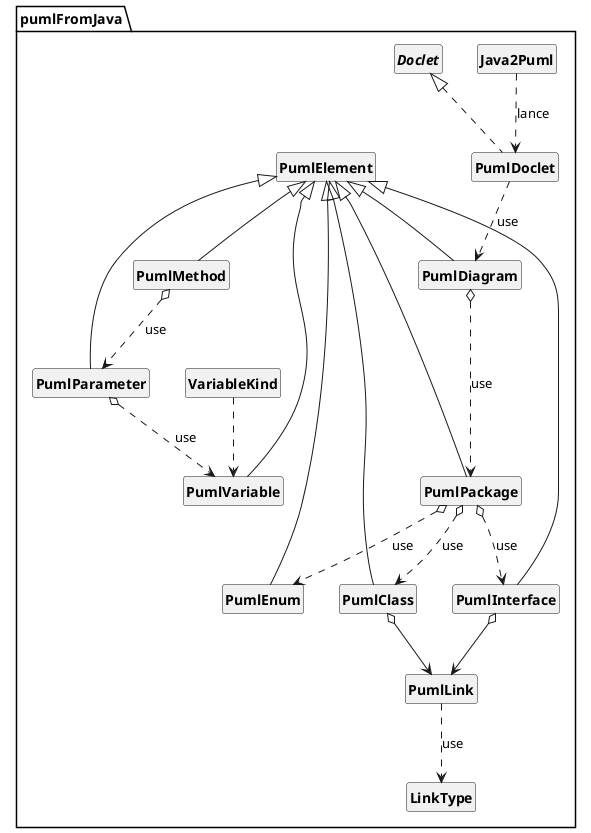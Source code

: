 @startuml

skinparam style strictuml
skinparam classAttributeIconSize 0
skinparam classFontStyle Bold
hide empty members

Package "pumlFromJava" {

class Java2Puml

class PumlDoclet implements Doclet

class PumlElement

class PumlDiagram extends PumlElement

class PumlClass extends PumlElement

class PumlEnum extends PumlElement

class PumlInterface extends PumlElement

class PumlPackage extends PumlElement

class PumlLink

class PumlVariable extends PumlElement

class PumlParameter extends PumlElement

class PumlMethod extends PumlElement

enum LinkType

enum VariableKind

PumlDoclet ..> PumlDiagram : use
Java2Puml ..> PumlDoclet : lance
PumlDiagram o...> PumlPackage : use
PumlPackage o..> PumlClass : use
PumlPackage o..> PumlInterface : use
PumlPackage o..> PumlEnum : use
PumlLink ..> LinkType : use
PumlInterface o--> PumlLink
PumlClass o--> PumlLink
VariableKind ..> PumlVariable
PumlParameter o..> PumlVariable: use
PumlMethod o..> PumlParameter : use
}

@enduml

